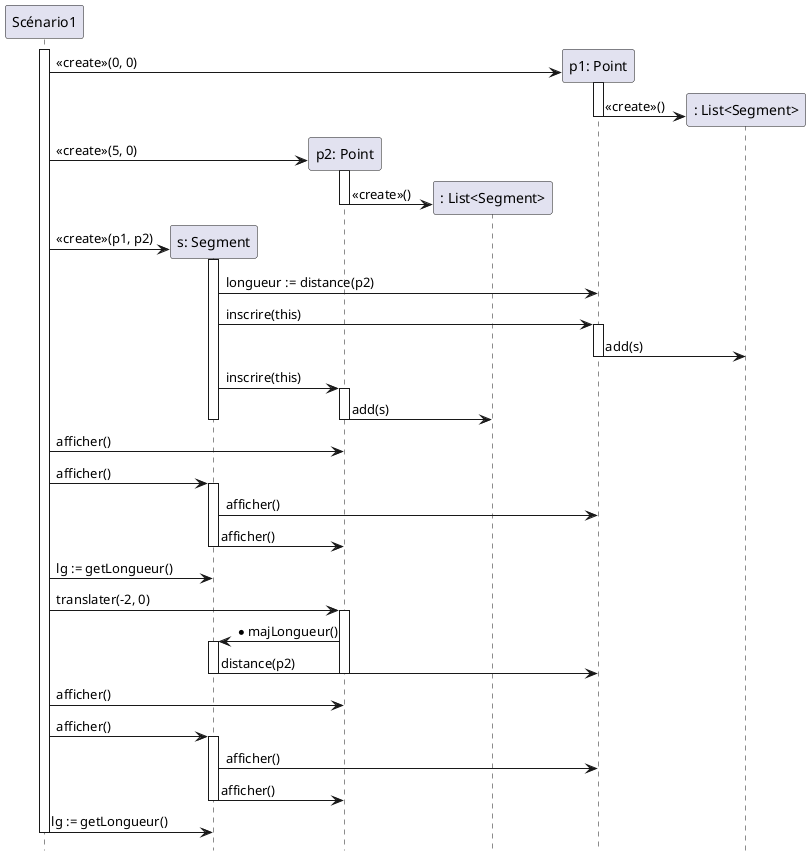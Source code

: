@startuml
'!pragma teoz true
hide footbox

' les this devraient être des self en UML

participant "Scénario1" as sc1
participant "s: Segment" as s
participant "p2: Point" as p2
participant ": List<Segment>" as l2
participant "p1: Point" as p1
participant ": List<Segment>" as l1

''' create "Scénario1" as sc1
'[->sc1: run
activate sc1

create p1
sc1 -> p1: «create»(0, 0)
activate p1
create l1
p1 -> l1: «create»()
deactivate p1

create p2
sc1 -> p2: «create»(5, 0)
activate p2
create l2
p2 -> l2: «create»()
deactivate p2

create s
sc1 -> s: «create»(p1, p2)
activate s
s -> p1: longueur := distance(p2)
s -> p1: inscrire(this)
activate p1
p1 -> l1: add(s)
deactivate p1
s -> p2: inscrire(this)
activate p2
p2 -> l2: add(s)
deactivate p2
deactivate s

sc1 -> p2: afficher()
sc1 -> s: afficher()
activate s
s -> p1: afficher()
s -> p2: afficher()
deactivate s
sc1 -> s: lg := getLongueur()

sc1 -> p2: translater(-2, 0)
activate p2
p2 -> s: * majLongueur()
activate s
s -> p1: distance(p2)
deactivate s
deactivate p2

sc1 -> p2: afficher()
sc1 -> s: afficher()
activate s
s -> p1: afficher()
s -> p2: afficher()
deactivate s
sc1 -> s: lg := getLongueur()
deactivate sc1

@enduml
